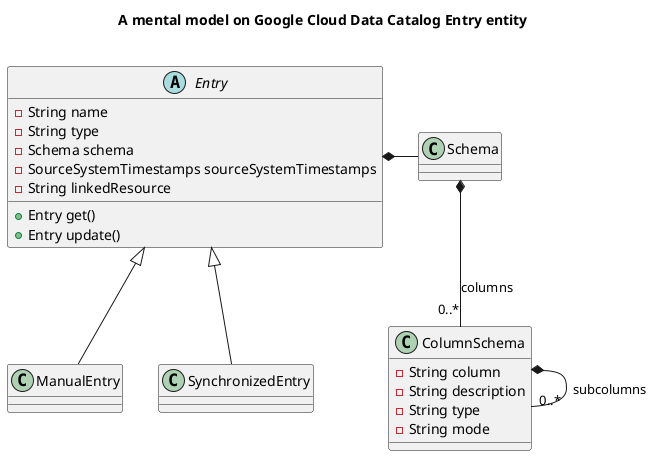 @startuml

title A mental model on Google Cloud Data Catalog Entry entity\n


Entry <|-- ManualEntry
Entry <|-- SynchronizedEntry
Entry *- Schema
Schema *-- "0..*" ColumnSchema : columns
ColumnSchema *- "0..*" ColumnSchema : subcolumns


!startsub MAINCLASSES
abstract class Entry {
  -String name
  -String type
  -Schema schema
  -SourceSystemTimestamps sourceSystemTimestamps
  -String linkedResource

  +Entry get()
  +Entry update()
}
!endsub

class ColumnSchema {
  -String column
  -String description
  -String type
  -String mode
}

@enduml
